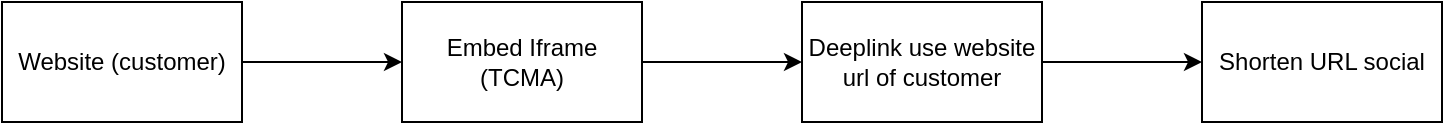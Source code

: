 <mxfile version="28.2.1">
  <diagram name="Page-1" id="DIdx7nBtGvcNdAVX6ah9">
    <mxGraphModel dx="1426" dy="846" grid="1" gridSize="10" guides="1" tooltips="1" connect="1" arrows="1" fold="1" page="1" pageScale="1" pageWidth="850" pageHeight="1100" math="0" shadow="0">
      <root>
        <mxCell id="0" />
        <mxCell id="1" parent="0" />
        <mxCell id="0gsRjyHF3KItkGpKu2YP-3" value="" style="edgeStyle=orthogonalEdgeStyle;rounded=0;orthogonalLoop=1;jettySize=auto;html=1;" edge="1" parent="1" source="0gsRjyHF3KItkGpKu2YP-1" target="0gsRjyHF3KItkGpKu2YP-2">
          <mxGeometry relative="1" as="geometry" />
        </mxCell>
        <mxCell id="0gsRjyHF3KItkGpKu2YP-1" value="Website (customer)" style="rounded=0;whiteSpace=wrap;html=1;" vertex="1" parent="1">
          <mxGeometry x="70" y="100" width="120" height="60" as="geometry" />
        </mxCell>
        <mxCell id="0gsRjyHF3KItkGpKu2YP-5" value="" style="edgeStyle=orthogonalEdgeStyle;rounded=0;orthogonalLoop=1;jettySize=auto;html=1;" edge="1" parent="1" source="0gsRjyHF3KItkGpKu2YP-2" target="0gsRjyHF3KItkGpKu2YP-4">
          <mxGeometry relative="1" as="geometry" />
        </mxCell>
        <mxCell id="0gsRjyHF3KItkGpKu2YP-2" value="Embed Iframe (TCMA)" style="whiteSpace=wrap;html=1;rounded=0;" vertex="1" parent="1">
          <mxGeometry x="270" y="100" width="120" height="60" as="geometry" />
        </mxCell>
        <mxCell id="0gsRjyHF3KItkGpKu2YP-7" value="" style="edgeStyle=orthogonalEdgeStyle;rounded=0;orthogonalLoop=1;jettySize=auto;html=1;" edge="1" parent="1" source="0gsRjyHF3KItkGpKu2YP-4" target="0gsRjyHF3KItkGpKu2YP-6">
          <mxGeometry relative="1" as="geometry" />
        </mxCell>
        <mxCell id="0gsRjyHF3KItkGpKu2YP-4" value="Deeplink use website url of customer" style="whiteSpace=wrap;html=1;rounded=0;" vertex="1" parent="1">
          <mxGeometry x="470" y="100" width="120" height="60" as="geometry" />
        </mxCell>
        <mxCell id="0gsRjyHF3KItkGpKu2YP-6" value="Shorten URL social" style="whiteSpace=wrap;html=1;rounded=0;" vertex="1" parent="1">
          <mxGeometry x="670" y="100" width="120" height="60" as="geometry" />
        </mxCell>
      </root>
    </mxGraphModel>
  </diagram>
</mxfile>
